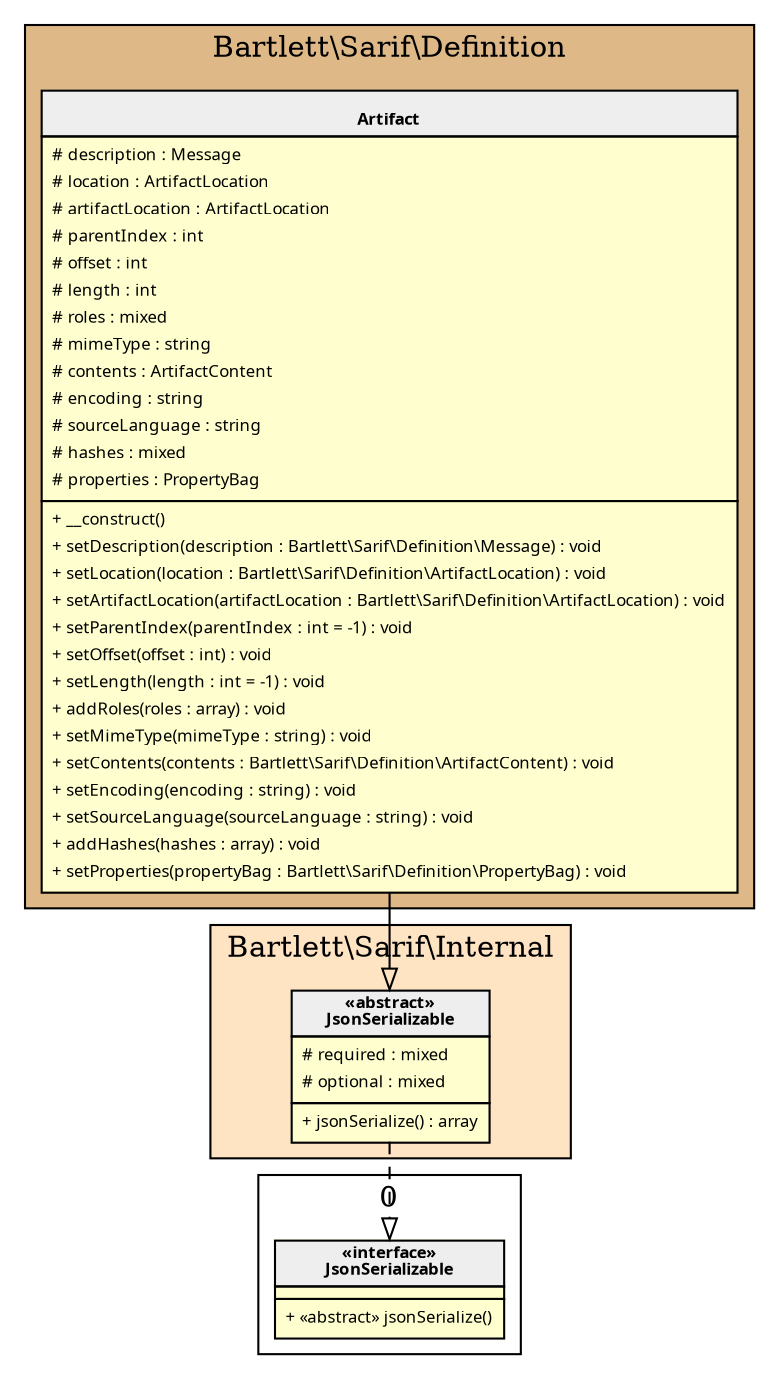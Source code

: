 digraph {
  graph [name="G" overlap="false" rankdir="TB" bgcolor="transparent"]
  node [fontname="Verdana" fontsize=8 shape="none" margin=0 fillcolor="#FEFECE" style="filled"]
  edge [fontname="Verdana" fontsize=8]
  subgraph cluster_0 {
    graph [bgcolor="BurlyWood"]
    label = "Bartlett\\Sarif\\Definition"
    "Bartlett\\Sarif\\Definition\\Artifact" [shape="none" label=<
<table cellspacing="0" border="0" cellborder="1">
    <tr><td bgcolor="#eeeeee"><b><br/>Artifact</b></td></tr>
    <tr><td><table border="0" cellspacing="0" cellpadding="2">
    <tr><td align="left"># description : Message</td></tr>
    <tr><td align="left"># location : ArtifactLocation</td></tr>
    <tr><td align="left"># artifactLocation : ArtifactLocation</td></tr>
    <tr><td align="left"># parentIndex : int</td></tr>
    <tr><td align="left"># offset : int</td></tr>
    <tr><td align="left"># length : int</td></tr>
    <tr><td align="left"># roles : mixed</td></tr>
    <tr><td align="left"># mimeType : string</td></tr>
    <tr><td align="left"># contents : ArtifactContent</td></tr>
    <tr><td align="left"># encoding : string</td></tr>
    <tr><td align="left"># sourceLanguage : string</td></tr>
    <tr><td align="left"># hashes : mixed</td></tr>
    <tr><td align="left"># properties : PropertyBag</td></tr>
</table></td></tr>
    <tr><td><table border="0" cellspacing="0" cellpadding="2">
    <tr><td align="left">+ __construct()</td></tr>
    <tr><td align="left">+ setDescription(description : Bartlett\\Sarif\\Definition\\Message) : void</td></tr>
    <tr><td align="left">+ setLocation(location : Bartlett\\Sarif\\Definition\\ArtifactLocation) : void</td></tr>
    <tr><td align="left">+ setArtifactLocation(artifactLocation : Bartlett\\Sarif\\Definition\\ArtifactLocation) : void</td></tr>
    <tr><td align="left">+ setParentIndex(parentIndex : int = -1) : void</td></tr>
    <tr><td align="left">+ setOffset(offset : int) : void</td></tr>
    <tr><td align="left">+ setLength(length : int = -1) : void</td></tr>
    <tr><td align="left">+ addRoles(roles : array) : void</td></tr>
    <tr><td align="left">+ setMimeType(mimeType : string) : void</td></tr>
    <tr><td align="left">+ setContents(contents : Bartlett\\Sarif\\Definition\\ArtifactContent) : void</td></tr>
    <tr><td align="left">+ setEncoding(encoding : string) : void</td></tr>
    <tr><td align="left">+ setSourceLanguage(sourceLanguage : string) : void</td></tr>
    <tr><td align="left">+ addHashes(hashes : array) : void</td></tr>
    <tr><td align="left">+ setProperties(propertyBag : Bartlett\\Sarif\\Definition\\PropertyBag) : void</td></tr>
</table></td></tr>
</table>>]
  }
  subgraph cluster_1 {
    graph [bgcolor="Bisque"]
    label = "Bartlett\\Sarif\\Internal"
    "Bartlett\\Sarif\\Internal\\JsonSerializable" [shape="none" label=<
<table cellspacing="0" border="0" cellborder="1">
    <tr><td bgcolor="#eeeeee"><b>«abstract»<br/>JsonSerializable</b></td></tr>
    <tr><td><table border="0" cellspacing="0" cellpadding="2">
    <tr><td align="left"># required : mixed</td></tr>
    <tr><td align="left"># optional : mixed</td></tr>
</table></td></tr>
    <tr><td><table border="0" cellspacing="0" cellpadding="2">
    <tr><td align="left">+ jsonSerialize() : array</td></tr>
</table></td></tr>
</table>>]
  }
  subgraph cluster_2 {
    label = 0
    "JsonSerializable" [shape="none" label=<
<table cellspacing="0" border="0" cellborder="1">
    <tr><td bgcolor="#eeeeee"><b>«interface»<br/>JsonSerializable</b></td></tr>
    <tr><td></td></tr>
    <tr><td><table border="0" cellspacing="0" cellpadding="2">
    <tr><td align="left">+ «abstract» jsonSerialize()</td></tr>
</table></td></tr>
</table>>]
  }
  "Bartlett\\Sarif\\Internal\\JsonSerializable" -> "JsonSerializable" [arrowhead="empty" style="dashed"]
  "Bartlett\\Sarif\\Definition\\Artifact" -> "Bartlett\\Sarif\\Internal\\JsonSerializable" [arrowhead="empty" style="filled"]
}
